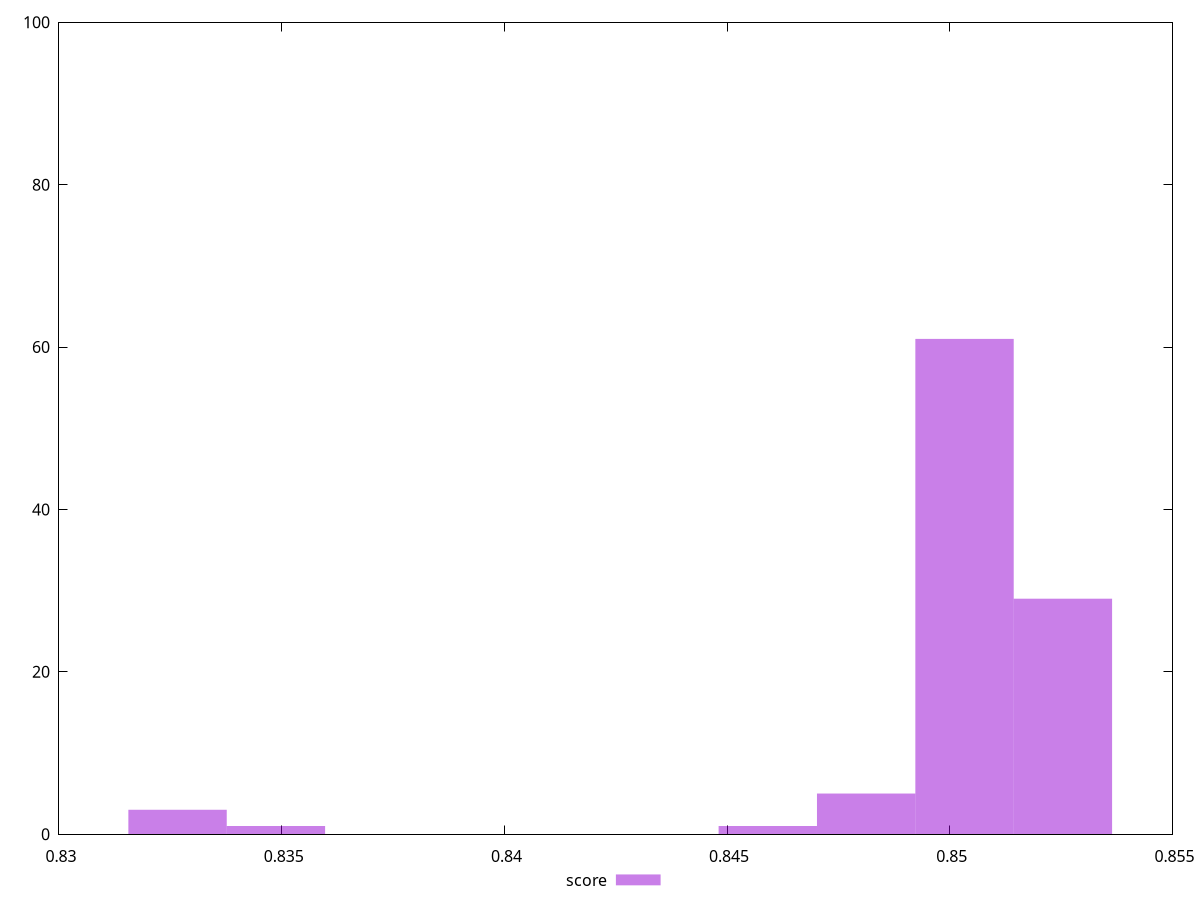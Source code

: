 reset
set terminal svg size 640, 490 enhanced background rgb 'white'
set output "report_00007_2020-12-11T15:55:29.892Z/largest-contentful-paint/samples/pages+cached+noexternal+nofonts+nosvg+noimg+nocss/score/histogram.svg"

$score <<EOF
0.8525394549609344 29
0.8503308035232118 61
0.8481221520854891 5
0.8459135006477665 1
0.8326615920214308 3
0.8348702434591534 1
EOF

set key outside below
set boxwidth 0.002208651437722628
set yrange [0:100]
set style fill transparent solid 0.5 noborder

plot \
  $score title "score" with boxes, \


reset
